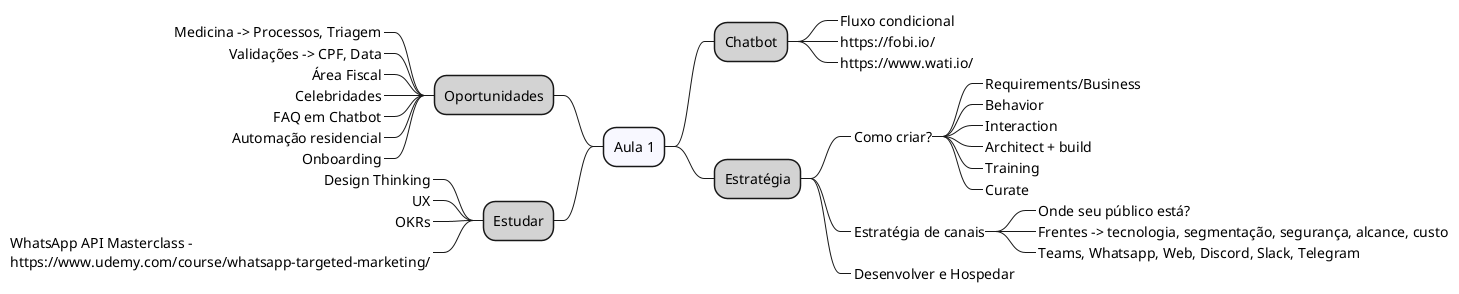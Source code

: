 @startmindmap

*[#F8F8FF] Aula 1

**[#LightGray] Chatbot

***_ Fluxo condicional
***_ https://fobi.io/
***_ https://www.wati.io/

**[#LightGray] Estratégia

***_ Como criar?

****_ Requirements/Business
****_ Behavior
****_ Interaction
****_ Architect + build
****_ Training
****_ Curate

***_ Estratégia de canais

****_ Onde seu público está? 
****_ Frentes -> tecnologia, segmentação, segurança, alcance, custo
****_ Teams, Whatsapp, Web, Discord, Slack, Telegram

***_ Desenvolver e Hospedar 

left side

**[#LightGray] Oportunidades

***_ Medicina -> Processos, Triagem
***_ Validações -> CPF, Data
***_ Área Fiscal
***_ Celebridades
***_ FAQ em Chatbot
***_ Automação residencial
***_ Onboarding

**[#LightGray] Estudar

***_ Design Thinking
***_ UX
***_ OKRs
***_ WhatsApp API Masterclass -\nhttps://www.udemy.com/course/whatsapp-targeted-marketing/


@endmindmap